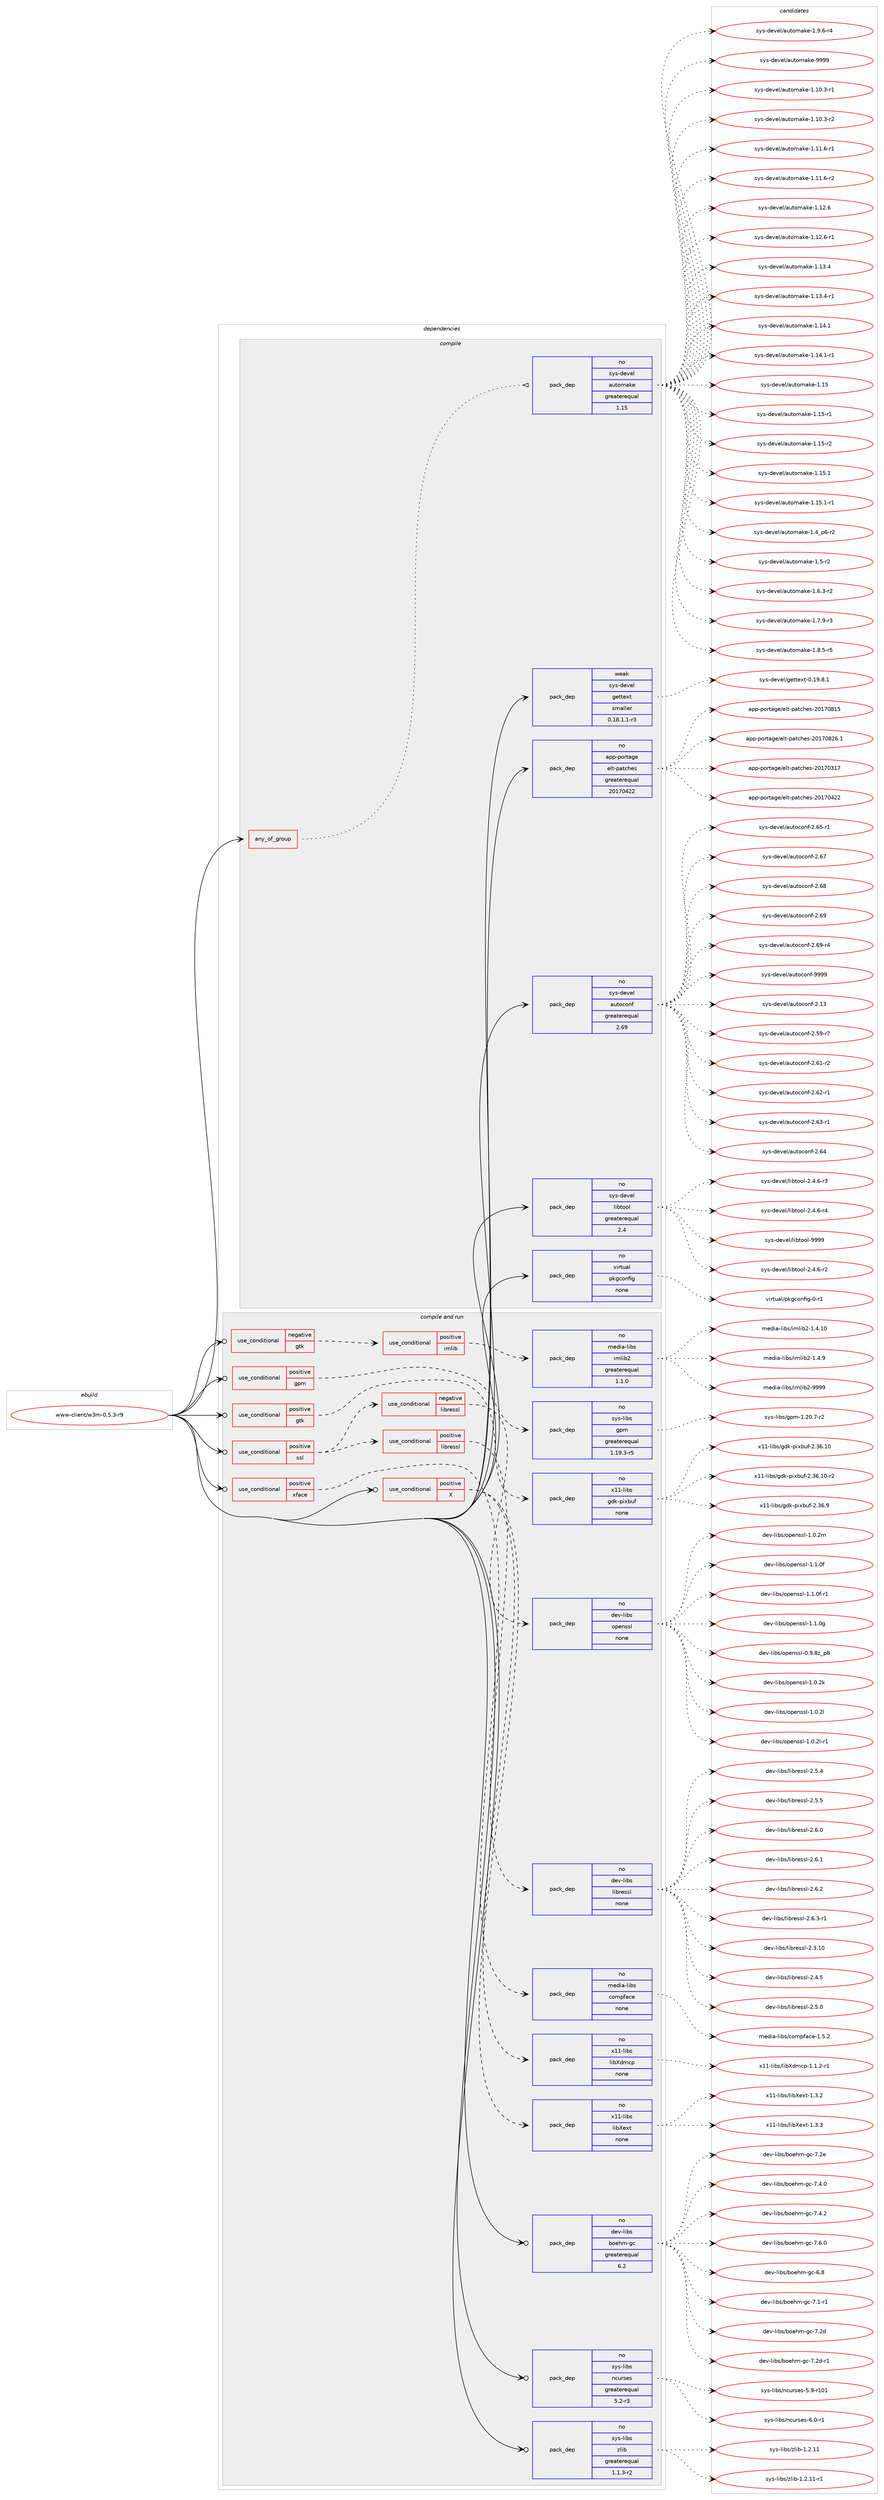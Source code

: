 digraph prolog {

# *************
# Graph options
# *************

newrank=true;
concentrate=true;
compound=true;
graph [rankdir=LR,fontname=Helvetica,fontsize=10,ranksep=1.5];#, ranksep=2.5, nodesep=0.2];
edge  [arrowhead=vee];
node  [fontname=Helvetica,fontsize=10];

# **********
# The ebuild
# **********

subgraph cluster_leftcol {
color=gray;
rank=same;
label=<<i>ebuild</i>>;
id [label="www-client/w3m-0.5.3-r9", color=red, width=4, href="../www-client/w3m-0.5.3-r9.svg"];
}

# ****************
# The dependencies
# ****************

subgraph cluster_midcol {
color=gray;
label=<<i>dependencies</i>>;
subgraph cluster_compile {
fillcolor="#eeeeee";
style=filled;
label=<<i>compile</i>>;
subgraph any8932 {
dependency505288 [label=<<TABLE BORDER="0" CELLBORDER="1" CELLSPACING="0" CELLPADDING="4"><TR><TD CELLPADDING="10">any_of_group</TD></TR></TABLE>>, shape=none, color=red];subgraph pack375780 {
dependency505289 [label=<<TABLE BORDER="0" CELLBORDER="1" CELLSPACING="0" CELLPADDING="4" WIDTH="220"><TR><TD ROWSPAN="6" CELLPADDING="30">pack_dep</TD></TR><TR><TD WIDTH="110">no</TD></TR><TR><TD>sys-devel</TD></TR><TR><TD>automake</TD></TR><TR><TD>greaterequal</TD></TR><TR><TD>1.15</TD></TR></TABLE>>, shape=none, color=blue];
}
dependency505288:e -> dependency505289:w [weight=20,style="dotted",arrowhead="oinv"];
}
id:e -> dependency505288:w [weight=20,style="solid",arrowhead="vee"];
subgraph pack375781 {
dependency505290 [label=<<TABLE BORDER="0" CELLBORDER="1" CELLSPACING="0" CELLPADDING="4" WIDTH="220"><TR><TD ROWSPAN="6" CELLPADDING="30">pack_dep</TD></TR><TR><TD WIDTH="110">no</TD></TR><TR><TD>app-portage</TD></TR><TR><TD>elt-patches</TD></TR><TR><TD>greaterequal</TD></TR><TR><TD>20170422</TD></TR></TABLE>>, shape=none, color=blue];
}
id:e -> dependency505290:w [weight=20,style="solid",arrowhead="vee"];
subgraph pack375782 {
dependency505291 [label=<<TABLE BORDER="0" CELLBORDER="1" CELLSPACING="0" CELLPADDING="4" WIDTH="220"><TR><TD ROWSPAN="6" CELLPADDING="30">pack_dep</TD></TR><TR><TD WIDTH="110">no</TD></TR><TR><TD>sys-devel</TD></TR><TR><TD>autoconf</TD></TR><TR><TD>greaterequal</TD></TR><TR><TD>2.69</TD></TR></TABLE>>, shape=none, color=blue];
}
id:e -> dependency505291:w [weight=20,style="solid",arrowhead="vee"];
subgraph pack375783 {
dependency505292 [label=<<TABLE BORDER="0" CELLBORDER="1" CELLSPACING="0" CELLPADDING="4" WIDTH="220"><TR><TD ROWSPAN="6" CELLPADDING="30">pack_dep</TD></TR><TR><TD WIDTH="110">no</TD></TR><TR><TD>sys-devel</TD></TR><TR><TD>libtool</TD></TR><TR><TD>greaterequal</TD></TR><TR><TD>2.4</TD></TR></TABLE>>, shape=none, color=blue];
}
id:e -> dependency505292:w [weight=20,style="solid",arrowhead="vee"];
subgraph pack375784 {
dependency505293 [label=<<TABLE BORDER="0" CELLBORDER="1" CELLSPACING="0" CELLPADDING="4" WIDTH="220"><TR><TD ROWSPAN="6" CELLPADDING="30">pack_dep</TD></TR><TR><TD WIDTH="110">no</TD></TR><TR><TD>virtual</TD></TR><TR><TD>pkgconfig</TD></TR><TR><TD>none</TD></TR><TR><TD></TD></TR></TABLE>>, shape=none, color=blue];
}
id:e -> dependency505293:w [weight=20,style="solid",arrowhead="vee"];
subgraph pack375785 {
dependency505294 [label=<<TABLE BORDER="0" CELLBORDER="1" CELLSPACING="0" CELLPADDING="4" WIDTH="220"><TR><TD ROWSPAN="6" CELLPADDING="30">pack_dep</TD></TR><TR><TD WIDTH="110">weak</TD></TR><TR><TD>sys-devel</TD></TR><TR><TD>gettext</TD></TR><TR><TD>smaller</TD></TR><TR><TD>0.18.1.1-r3</TD></TR></TABLE>>, shape=none, color=blue];
}
id:e -> dependency505294:w [weight=20,style="solid",arrowhead="vee"];
}
subgraph cluster_compileandrun {
fillcolor="#eeeeee";
style=filled;
label=<<i>compile and run</i>>;
subgraph cond120241 {
dependency505295 [label=<<TABLE BORDER="0" CELLBORDER="1" CELLSPACING="0" CELLPADDING="4"><TR><TD ROWSPAN="3" CELLPADDING="10">use_conditional</TD></TR><TR><TD>negative</TD></TR><TR><TD>gtk</TD></TR></TABLE>>, shape=none, color=red];
subgraph cond120242 {
dependency505296 [label=<<TABLE BORDER="0" CELLBORDER="1" CELLSPACING="0" CELLPADDING="4"><TR><TD ROWSPAN="3" CELLPADDING="10">use_conditional</TD></TR><TR><TD>positive</TD></TR><TR><TD>imlib</TD></TR></TABLE>>, shape=none, color=red];
subgraph pack375786 {
dependency505297 [label=<<TABLE BORDER="0" CELLBORDER="1" CELLSPACING="0" CELLPADDING="4" WIDTH="220"><TR><TD ROWSPAN="6" CELLPADDING="30">pack_dep</TD></TR><TR><TD WIDTH="110">no</TD></TR><TR><TD>media-libs</TD></TR><TR><TD>imlib2</TD></TR><TR><TD>greaterequal</TD></TR><TR><TD>1.1.0</TD></TR></TABLE>>, shape=none, color=blue];
}
dependency505296:e -> dependency505297:w [weight=20,style="dashed",arrowhead="vee"];
}
dependency505295:e -> dependency505296:w [weight=20,style="dashed",arrowhead="vee"];
}
id:e -> dependency505295:w [weight=20,style="solid",arrowhead="odotvee"];
subgraph cond120243 {
dependency505298 [label=<<TABLE BORDER="0" CELLBORDER="1" CELLSPACING="0" CELLPADDING="4"><TR><TD ROWSPAN="3" CELLPADDING="10">use_conditional</TD></TR><TR><TD>positive</TD></TR><TR><TD>X</TD></TR></TABLE>>, shape=none, color=red];
subgraph pack375787 {
dependency505299 [label=<<TABLE BORDER="0" CELLBORDER="1" CELLSPACING="0" CELLPADDING="4" WIDTH="220"><TR><TD ROWSPAN="6" CELLPADDING="30">pack_dep</TD></TR><TR><TD WIDTH="110">no</TD></TR><TR><TD>x11-libs</TD></TR><TR><TD>libXext</TD></TR><TR><TD>none</TD></TR><TR><TD></TD></TR></TABLE>>, shape=none, color=blue];
}
dependency505298:e -> dependency505299:w [weight=20,style="dashed",arrowhead="vee"];
subgraph pack375788 {
dependency505300 [label=<<TABLE BORDER="0" CELLBORDER="1" CELLSPACING="0" CELLPADDING="4" WIDTH="220"><TR><TD ROWSPAN="6" CELLPADDING="30">pack_dep</TD></TR><TR><TD WIDTH="110">no</TD></TR><TR><TD>x11-libs</TD></TR><TR><TD>libXdmcp</TD></TR><TR><TD>none</TD></TR><TR><TD></TD></TR></TABLE>>, shape=none, color=blue];
}
dependency505298:e -> dependency505300:w [weight=20,style="dashed",arrowhead="vee"];
}
id:e -> dependency505298:w [weight=20,style="solid",arrowhead="odotvee"];
subgraph cond120244 {
dependency505301 [label=<<TABLE BORDER="0" CELLBORDER="1" CELLSPACING="0" CELLPADDING="4"><TR><TD ROWSPAN="3" CELLPADDING="10">use_conditional</TD></TR><TR><TD>positive</TD></TR><TR><TD>gpm</TD></TR></TABLE>>, shape=none, color=red];
subgraph pack375789 {
dependency505302 [label=<<TABLE BORDER="0" CELLBORDER="1" CELLSPACING="0" CELLPADDING="4" WIDTH="220"><TR><TD ROWSPAN="6" CELLPADDING="30">pack_dep</TD></TR><TR><TD WIDTH="110">no</TD></TR><TR><TD>sys-libs</TD></TR><TR><TD>gpm</TD></TR><TR><TD>greaterequal</TD></TR><TR><TD>1.19.3-r5</TD></TR></TABLE>>, shape=none, color=blue];
}
dependency505301:e -> dependency505302:w [weight=20,style="dashed",arrowhead="vee"];
}
id:e -> dependency505301:w [weight=20,style="solid",arrowhead="odotvee"];
subgraph cond120245 {
dependency505303 [label=<<TABLE BORDER="0" CELLBORDER="1" CELLSPACING="0" CELLPADDING="4"><TR><TD ROWSPAN="3" CELLPADDING="10">use_conditional</TD></TR><TR><TD>positive</TD></TR><TR><TD>gtk</TD></TR></TABLE>>, shape=none, color=red];
subgraph pack375790 {
dependency505304 [label=<<TABLE BORDER="0" CELLBORDER="1" CELLSPACING="0" CELLPADDING="4" WIDTH="220"><TR><TD ROWSPAN="6" CELLPADDING="30">pack_dep</TD></TR><TR><TD WIDTH="110">no</TD></TR><TR><TD>x11-libs</TD></TR><TR><TD>gdk-pixbuf</TD></TR><TR><TD>none</TD></TR><TR><TD></TD></TR></TABLE>>, shape=none, color=blue];
}
dependency505303:e -> dependency505304:w [weight=20,style="dashed",arrowhead="vee"];
}
id:e -> dependency505303:w [weight=20,style="solid",arrowhead="odotvee"];
subgraph cond120246 {
dependency505305 [label=<<TABLE BORDER="0" CELLBORDER="1" CELLSPACING="0" CELLPADDING="4"><TR><TD ROWSPAN="3" CELLPADDING="10">use_conditional</TD></TR><TR><TD>positive</TD></TR><TR><TD>ssl</TD></TR></TABLE>>, shape=none, color=red];
subgraph cond120247 {
dependency505306 [label=<<TABLE BORDER="0" CELLBORDER="1" CELLSPACING="0" CELLPADDING="4"><TR><TD ROWSPAN="3" CELLPADDING="10">use_conditional</TD></TR><TR><TD>negative</TD></TR><TR><TD>libressl</TD></TR></TABLE>>, shape=none, color=red];
subgraph pack375791 {
dependency505307 [label=<<TABLE BORDER="0" CELLBORDER="1" CELLSPACING="0" CELLPADDING="4" WIDTH="220"><TR><TD ROWSPAN="6" CELLPADDING="30">pack_dep</TD></TR><TR><TD WIDTH="110">no</TD></TR><TR><TD>dev-libs</TD></TR><TR><TD>openssl</TD></TR><TR><TD>none</TD></TR><TR><TD></TD></TR></TABLE>>, shape=none, color=blue];
}
dependency505306:e -> dependency505307:w [weight=20,style="dashed",arrowhead="vee"];
}
dependency505305:e -> dependency505306:w [weight=20,style="dashed",arrowhead="vee"];
subgraph cond120248 {
dependency505308 [label=<<TABLE BORDER="0" CELLBORDER="1" CELLSPACING="0" CELLPADDING="4"><TR><TD ROWSPAN="3" CELLPADDING="10">use_conditional</TD></TR><TR><TD>positive</TD></TR><TR><TD>libressl</TD></TR></TABLE>>, shape=none, color=red];
subgraph pack375792 {
dependency505309 [label=<<TABLE BORDER="0" CELLBORDER="1" CELLSPACING="0" CELLPADDING="4" WIDTH="220"><TR><TD ROWSPAN="6" CELLPADDING="30">pack_dep</TD></TR><TR><TD WIDTH="110">no</TD></TR><TR><TD>dev-libs</TD></TR><TR><TD>libressl</TD></TR><TR><TD>none</TD></TR><TR><TD></TD></TR></TABLE>>, shape=none, color=blue];
}
dependency505308:e -> dependency505309:w [weight=20,style="dashed",arrowhead="vee"];
}
dependency505305:e -> dependency505308:w [weight=20,style="dashed",arrowhead="vee"];
}
id:e -> dependency505305:w [weight=20,style="solid",arrowhead="odotvee"];
subgraph cond120249 {
dependency505310 [label=<<TABLE BORDER="0" CELLBORDER="1" CELLSPACING="0" CELLPADDING="4"><TR><TD ROWSPAN="3" CELLPADDING="10">use_conditional</TD></TR><TR><TD>positive</TD></TR><TR><TD>xface</TD></TR></TABLE>>, shape=none, color=red];
subgraph pack375793 {
dependency505311 [label=<<TABLE BORDER="0" CELLBORDER="1" CELLSPACING="0" CELLPADDING="4" WIDTH="220"><TR><TD ROWSPAN="6" CELLPADDING="30">pack_dep</TD></TR><TR><TD WIDTH="110">no</TD></TR><TR><TD>media-libs</TD></TR><TR><TD>compface</TD></TR><TR><TD>none</TD></TR><TR><TD></TD></TR></TABLE>>, shape=none, color=blue];
}
dependency505310:e -> dependency505311:w [weight=20,style="dashed",arrowhead="vee"];
}
id:e -> dependency505310:w [weight=20,style="solid",arrowhead="odotvee"];
subgraph pack375794 {
dependency505312 [label=<<TABLE BORDER="0" CELLBORDER="1" CELLSPACING="0" CELLPADDING="4" WIDTH="220"><TR><TD ROWSPAN="6" CELLPADDING="30">pack_dep</TD></TR><TR><TD WIDTH="110">no</TD></TR><TR><TD>dev-libs</TD></TR><TR><TD>boehm-gc</TD></TR><TR><TD>greaterequal</TD></TR><TR><TD>6.2</TD></TR></TABLE>>, shape=none, color=blue];
}
id:e -> dependency505312:w [weight=20,style="solid",arrowhead="odotvee"];
subgraph pack375795 {
dependency505313 [label=<<TABLE BORDER="0" CELLBORDER="1" CELLSPACING="0" CELLPADDING="4" WIDTH="220"><TR><TD ROWSPAN="6" CELLPADDING="30">pack_dep</TD></TR><TR><TD WIDTH="110">no</TD></TR><TR><TD>sys-libs</TD></TR><TR><TD>ncurses</TD></TR><TR><TD>greaterequal</TD></TR><TR><TD>5.2-r3</TD></TR></TABLE>>, shape=none, color=blue];
}
id:e -> dependency505313:w [weight=20,style="solid",arrowhead="odotvee"];
subgraph pack375796 {
dependency505314 [label=<<TABLE BORDER="0" CELLBORDER="1" CELLSPACING="0" CELLPADDING="4" WIDTH="220"><TR><TD ROWSPAN="6" CELLPADDING="30">pack_dep</TD></TR><TR><TD WIDTH="110">no</TD></TR><TR><TD>sys-libs</TD></TR><TR><TD>zlib</TD></TR><TR><TD>greaterequal</TD></TR><TR><TD>1.1.3-r2</TD></TR></TABLE>>, shape=none, color=blue];
}
id:e -> dependency505314:w [weight=20,style="solid",arrowhead="odotvee"];
}
subgraph cluster_run {
fillcolor="#eeeeee";
style=filled;
label=<<i>run</i>>;
}
}

# **************
# The candidates
# **************

subgraph cluster_choices {
rank=same;
color=gray;
label=<<i>candidates</i>>;

subgraph choice375780 {
color=black;
nodesep=1;
choice11512111545100101118101108479711711611110997107101454946494846514511449 [label="sys-devel/automake-1.10.3-r1", color=red, width=4,href="../sys-devel/automake-1.10.3-r1.svg"];
choice11512111545100101118101108479711711611110997107101454946494846514511450 [label="sys-devel/automake-1.10.3-r2", color=red, width=4,href="../sys-devel/automake-1.10.3-r2.svg"];
choice11512111545100101118101108479711711611110997107101454946494946544511449 [label="sys-devel/automake-1.11.6-r1", color=red, width=4,href="../sys-devel/automake-1.11.6-r1.svg"];
choice11512111545100101118101108479711711611110997107101454946494946544511450 [label="sys-devel/automake-1.11.6-r2", color=red, width=4,href="../sys-devel/automake-1.11.6-r2.svg"];
choice1151211154510010111810110847971171161111099710710145494649504654 [label="sys-devel/automake-1.12.6", color=red, width=4,href="../sys-devel/automake-1.12.6.svg"];
choice11512111545100101118101108479711711611110997107101454946495046544511449 [label="sys-devel/automake-1.12.6-r1", color=red, width=4,href="../sys-devel/automake-1.12.6-r1.svg"];
choice1151211154510010111810110847971171161111099710710145494649514652 [label="sys-devel/automake-1.13.4", color=red, width=4,href="../sys-devel/automake-1.13.4.svg"];
choice11512111545100101118101108479711711611110997107101454946495146524511449 [label="sys-devel/automake-1.13.4-r1", color=red, width=4,href="../sys-devel/automake-1.13.4-r1.svg"];
choice1151211154510010111810110847971171161111099710710145494649524649 [label="sys-devel/automake-1.14.1", color=red, width=4,href="../sys-devel/automake-1.14.1.svg"];
choice11512111545100101118101108479711711611110997107101454946495246494511449 [label="sys-devel/automake-1.14.1-r1", color=red, width=4,href="../sys-devel/automake-1.14.1-r1.svg"];
choice115121115451001011181011084797117116111109971071014549464953 [label="sys-devel/automake-1.15", color=red, width=4,href="../sys-devel/automake-1.15.svg"];
choice1151211154510010111810110847971171161111099710710145494649534511449 [label="sys-devel/automake-1.15-r1", color=red, width=4,href="../sys-devel/automake-1.15-r1.svg"];
choice1151211154510010111810110847971171161111099710710145494649534511450 [label="sys-devel/automake-1.15-r2", color=red, width=4,href="../sys-devel/automake-1.15-r2.svg"];
choice1151211154510010111810110847971171161111099710710145494649534649 [label="sys-devel/automake-1.15.1", color=red, width=4,href="../sys-devel/automake-1.15.1.svg"];
choice11512111545100101118101108479711711611110997107101454946495346494511449 [label="sys-devel/automake-1.15.1-r1", color=red, width=4,href="../sys-devel/automake-1.15.1-r1.svg"];
choice115121115451001011181011084797117116111109971071014549465295112544511450 [label="sys-devel/automake-1.4_p6-r2", color=red, width=4,href="../sys-devel/automake-1.4_p6-r2.svg"];
choice11512111545100101118101108479711711611110997107101454946534511450 [label="sys-devel/automake-1.5-r2", color=red, width=4,href="../sys-devel/automake-1.5-r2.svg"];
choice115121115451001011181011084797117116111109971071014549465446514511450 [label="sys-devel/automake-1.6.3-r2", color=red, width=4,href="../sys-devel/automake-1.6.3-r2.svg"];
choice115121115451001011181011084797117116111109971071014549465546574511451 [label="sys-devel/automake-1.7.9-r3", color=red, width=4,href="../sys-devel/automake-1.7.9-r3.svg"];
choice115121115451001011181011084797117116111109971071014549465646534511453 [label="sys-devel/automake-1.8.5-r5", color=red, width=4,href="../sys-devel/automake-1.8.5-r5.svg"];
choice115121115451001011181011084797117116111109971071014549465746544511452 [label="sys-devel/automake-1.9.6-r4", color=red, width=4,href="../sys-devel/automake-1.9.6-r4.svg"];
choice115121115451001011181011084797117116111109971071014557575757 [label="sys-devel/automake-9999", color=red, width=4,href="../sys-devel/automake-9999.svg"];
dependency505289:e -> choice11512111545100101118101108479711711611110997107101454946494846514511449:w [style=dotted,weight="100"];
dependency505289:e -> choice11512111545100101118101108479711711611110997107101454946494846514511450:w [style=dotted,weight="100"];
dependency505289:e -> choice11512111545100101118101108479711711611110997107101454946494946544511449:w [style=dotted,weight="100"];
dependency505289:e -> choice11512111545100101118101108479711711611110997107101454946494946544511450:w [style=dotted,weight="100"];
dependency505289:e -> choice1151211154510010111810110847971171161111099710710145494649504654:w [style=dotted,weight="100"];
dependency505289:e -> choice11512111545100101118101108479711711611110997107101454946495046544511449:w [style=dotted,weight="100"];
dependency505289:e -> choice1151211154510010111810110847971171161111099710710145494649514652:w [style=dotted,weight="100"];
dependency505289:e -> choice11512111545100101118101108479711711611110997107101454946495146524511449:w [style=dotted,weight="100"];
dependency505289:e -> choice1151211154510010111810110847971171161111099710710145494649524649:w [style=dotted,weight="100"];
dependency505289:e -> choice11512111545100101118101108479711711611110997107101454946495246494511449:w [style=dotted,weight="100"];
dependency505289:e -> choice115121115451001011181011084797117116111109971071014549464953:w [style=dotted,weight="100"];
dependency505289:e -> choice1151211154510010111810110847971171161111099710710145494649534511449:w [style=dotted,weight="100"];
dependency505289:e -> choice1151211154510010111810110847971171161111099710710145494649534511450:w [style=dotted,weight="100"];
dependency505289:e -> choice1151211154510010111810110847971171161111099710710145494649534649:w [style=dotted,weight="100"];
dependency505289:e -> choice11512111545100101118101108479711711611110997107101454946495346494511449:w [style=dotted,weight="100"];
dependency505289:e -> choice115121115451001011181011084797117116111109971071014549465295112544511450:w [style=dotted,weight="100"];
dependency505289:e -> choice11512111545100101118101108479711711611110997107101454946534511450:w [style=dotted,weight="100"];
dependency505289:e -> choice115121115451001011181011084797117116111109971071014549465446514511450:w [style=dotted,weight="100"];
dependency505289:e -> choice115121115451001011181011084797117116111109971071014549465546574511451:w [style=dotted,weight="100"];
dependency505289:e -> choice115121115451001011181011084797117116111109971071014549465646534511453:w [style=dotted,weight="100"];
dependency505289:e -> choice115121115451001011181011084797117116111109971071014549465746544511452:w [style=dotted,weight="100"];
dependency505289:e -> choice115121115451001011181011084797117116111109971071014557575757:w [style=dotted,weight="100"];
}
subgraph choice375781 {
color=black;
nodesep=1;
choice97112112451121111141169710310147101108116451129711699104101115455048495548514955 [label="app-portage/elt-patches-20170317", color=red, width=4,href="../app-portage/elt-patches-20170317.svg"];
choice97112112451121111141169710310147101108116451129711699104101115455048495548525050 [label="app-portage/elt-patches-20170422", color=red, width=4,href="../app-portage/elt-patches-20170422.svg"];
choice97112112451121111141169710310147101108116451129711699104101115455048495548564953 [label="app-portage/elt-patches-20170815", color=red, width=4,href="../app-portage/elt-patches-20170815.svg"];
choice971121124511211111411697103101471011081164511297116991041011154550484955485650544649 [label="app-portage/elt-patches-20170826.1", color=red, width=4,href="../app-portage/elt-patches-20170826.1.svg"];
dependency505290:e -> choice97112112451121111141169710310147101108116451129711699104101115455048495548514955:w [style=dotted,weight="100"];
dependency505290:e -> choice97112112451121111141169710310147101108116451129711699104101115455048495548525050:w [style=dotted,weight="100"];
dependency505290:e -> choice97112112451121111141169710310147101108116451129711699104101115455048495548564953:w [style=dotted,weight="100"];
dependency505290:e -> choice971121124511211111411697103101471011081164511297116991041011154550484955485650544649:w [style=dotted,weight="100"];
}
subgraph choice375782 {
color=black;
nodesep=1;
choice115121115451001011181011084797117116111991111101024550464951 [label="sys-devel/autoconf-2.13", color=red, width=4,href="../sys-devel/autoconf-2.13.svg"];
choice1151211154510010111810110847971171161119911111010245504653574511455 [label="sys-devel/autoconf-2.59-r7", color=red, width=4,href="../sys-devel/autoconf-2.59-r7.svg"];
choice1151211154510010111810110847971171161119911111010245504654494511450 [label="sys-devel/autoconf-2.61-r2", color=red, width=4,href="../sys-devel/autoconf-2.61-r2.svg"];
choice1151211154510010111810110847971171161119911111010245504654504511449 [label="sys-devel/autoconf-2.62-r1", color=red, width=4,href="../sys-devel/autoconf-2.62-r1.svg"];
choice1151211154510010111810110847971171161119911111010245504654514511449 [label="sys-devel/autoconf-2.63-r1", color=red, width=4,href="../sys-devel/autoconf-2.63-r1.svg"];
choice115121115451001011181011084797117116111991111101024550465452 [label="sys-devel/autoconf-2.64", color=red, width=4,href="../sys-devel/autoconf-2.64.svg"];
choice1151211154510010111810110847971171161119911111010245504654534511449 [label="sys-devel/autoconf-2.65-r1", color=red, width=4,href="../sys-devel/autoconf-2.65-r1.svg"];
choice115121115451001011181011084797117116111991111101024550465455 [label="sys-devel/autoconf-2.67", color=red, width=4,href="../sys-devel/autoconf-2.67.svg"];
choice115121115451001011181011084797117116111991111101024550465456 [label="sys-devel/autoconf-2.68", color=red, width=4,href="../sys-devel/autoconf-2.68.svg"];
choice115121115451001011181011084797117116111991111101024550465457 [label="sys-devel/autoconf-2.69", color=red, width=4,href="../sys-devel/autoconf-2.69.svg"];
choice1151211154510010111810110847971171161119911111010245504654574511452 [label="sys-devel/autoconf-2.69-r4", color=red, width=4,href="../sys-devel/autoconf-2.69-r4.svg"];
choice115121115451001011181011084797117116111991111101024557575757 [label="sys-devel/autoconf-9999", color=red, width=4,href="../sys-devel/autoconf-9999.svg"];
dependency505291:e -> choice115121115451001011181011084797117116111991111101024550464951:w [style=dotted,weight="100"];
dependency505291:e -> choice1151211154510010111810110847971171161119911111010245504653574511455:w [style=dotted,weight="100"];
dependency505291:e -> choice1151211154510010111810110847971171161119911111010245504654494511450:w [style=dotted,weight="100"];
dependency505291:e -> choice1151211154510010111810110847971171161119911111010245504654504511449:w [style=dotted,weight="100"];
dependency505291:e -> choice1151211154510010111810110847971171161119911111010245504654514511449:w [style=dotted,weight="100"];
dependency505291:e -> choice115121115451001011181011084797117116111991111101024550465452:w [style=dotted,weight="100"];
dependency505291:e -> choice1151211154510010111810110847971171161119911111010245504654534511449:w [style=dotted,weight="100"];
dependency505291:e -> choice115121115451001011181011084797117116111991111101024550465455:w [style=dotted,weight="100"];
dependency505291:e -> choice115121115451001011181011084797117116111991111101024550465456:w [style=dotted,weight="100"];
dependency505291:e -> choice115121115451001011181011084797117116111991111101024550465457:w [style=dotted,weight="100"];
dependency505291:e -> choice1151211154510010111810110847971171161119911111010245504654574511452:w [style=dotted,weight="100"];
dependency505291:e -> choice115121115451001011181011084797117116111991111101024557575757:w [style=dotted,weight="100"];
}
subgraph choice375783 {
color=black;
nodesep=1;
choice1151211154510010111810110847108105981161111111084550465246544511450 [label="sys-devel/libtool-2.4.6-r2", color=red, width=4,href="../sys-devel/libtool-2.4.6-r2.svg"];
choice1151211154510010111810110847108105981161111111084550465246544511451 [label="sys-devel/libtool-2.4.6-r3", color=red, width=4,href="../sys-devel/libtool-2.4.6-r3.svg"];
choice1151211154510010111810110847108105981161111111084550465246544511452 [label="sys-devel/libtool-2.4.6-r4", color=red, width=4,href="../sys-devel/libtool-2.4.6-r4.svg"];
choice1151211154510010111810110847108105981161111111084557575757 [label="sys-devel/libtool-9999", color=red, width=4,href="../sys-devel/libtool-9999.svg"];
dependency505292:e -> choice1151211154510010111810110847108105981161111111084550465246544511450:w [style=dotted,weight="100"];
dependency505292:e -> choice1151211154510010111810110847108105981161111111084550465246544511451:w [style=dotted,weight="100"];
dependency505292:e -> choice1151211154510010111810110847108105981161111111084550465246544511452:w [style=dotted,weight="100"];
dependency505292:e -> choice1151211154510010111810110847108105981161111111084557575757:w [style=dotted,weight="100"];
}
subgraph choice375784 {
color=black;
nodesep=1;
choice11810511411611797108471121071039911111010210510345484511449 [label="virtual/pkgconfig-0-r1", color=red, width=4,href="../virtual/pkgconfig-0-r1.svg"];
dependency505293:e -> choice11810511411611797108471121071039911111010210510345484511449:w [style=dotted,weight="100"];
}
subgraph choice375785 {
color=black;
nodesep=1;
choice1151211154510010111810110847103101116116101120116454846495746564649 [label="sys-devel/gettext-0.19.8.1", color=red, width=4,href="../sys-devel/gettext-0.19.8.1.svg"];
dependency505294:e -> choice1151211154510010111810110847103101116116101120116454846495746564649:w [style=dotted,weight="100"];
}
subgraph choice375786 {
color=black;
nodesep=1;
choice10910110010597451081059811547105109108105985045494652464948 [label="media-libs/imlib2-1.4.10", color=red, width=4,href="../media-libs/imlib2-1.4.10.svg"];
choice109101100105974510810598115471051091081059850454946524657 [label="media-libs/imlib2-1.4.9", color=red, width=4,href="../media-libs/imlib2-1.4.9.svg"];
choice1091011001059745108105981154710510910810598504557575757 [label="media-libs/imlib2-9999", color=red, width=4,href="../media-libs/imlib2-9999.svg"];
dependency505297:e -> choice10910110010597451081059811547105109108105985045494652464948:w [style=dotted,weight="100"];
dependency505297:e -> choice109101100105974510810598115471051091081059850454946524657:w [style=dotted,weight="100"];
dependency505297:e -> choice1091011001059745108105981154710510910810598504557575757:w [style=dotted,weight="100"];
}
subgraph choice375787 {
color=black;
nodesep=1;
choice12049494510810598115471081059888101120116454946514650 [label="x11-libs/libXext-1.3.2", color=red, width=4,href="../x11-libs/libXext-1.3.2.svg"];
choice12049494510810598115471081059888101120116454946514651 [label="x11-libs/libXext-1.3.3", color=red, width=4,href="../x11-libs/libXext-1.3.3.svg"];
dependency505299:e -> choice12049494510810598115471081059888101120116454946514650:w [style=dotted,weight="100"];
dependency505299:e -> choice12049494510810598115471081059888101120116454946514651:w [style=dotted,weight="100"];
}
subgraph choice375788 {
color=black;
nodesep=1;
choice12049494510810598115471081059888100109991124549464946504511449 [label="x11-libs/libXdmcp-1.1.2-r1", color=red, width=4,href="../x11-libs/libXdmcp-1.1.2-r1.svg"];
dependency505300:e -> choice12049494510810598115471081059888100109991124549464946504511449:w [style=dotted,weight="100"];
}
subgraph choice375789 {
color=black;
nodesep=1;
choice115121115451081059811547103112109454946504846554511450 [label="sys-libs/gpm-1.20.7-r2", color=red, width=4,href="../sys-libs/gpm-1.20.7-r2.svg"];
dependency505302:e -> choice115121115451081059811547103112109454946504846554511450:w [style=dotted,weight="100"];
}
subgraph choice375790 {
color=black;
nodesep=1;
choice120494945108105981154710310010745112105120981171024550465154464948 [label="x11-libs/gdk-pixbuf-2.36.10", color=red, width=4,href="../x11-libs/gdk-pixbuf-2.36.10.svg"];
choice1204949451081059811547103100107451121051209811710245504651544649484511450 [label="x11-libs/gdk-pixbuf-2.36.10-r2", color=red, width=4,href="../x11-libs/gdk-pixbuf-2.36.10-r2.svg"];
choice1204949451081059811547103100107451121051209811710245504651544657 [label="x11-libs/gdk-pixbuf-2.36.9", color=red, width=4,href="../x11-libs/gdk-pixbuf-2.36.9.svg"];
dependency505304:e -> choice120494945108105981154710310010745112105120981171024550465154464948:w [style=dotted,weight="100"];
dependency505304:e -> choice1204949451081059811547103100107451121051209811710245504651544649484511450:w [style=dotted,weight="100"];
dependency505304:e -> choice1204949451081059811547103100107451121051209811710245504651544657:w [style=dotted,weight="100"];
}
subgraph choice375791 {
color=black;
nodesep=1;
choice1001011184510810598115471111121011101151151084548465746561229511256 [label="dev-libs/openssl-0.9.8z_p8", color=red, width=4,href="../dev-libs/openssl-0.9.8z_p8.svg"];
choice100101118451081059811547111112101110115115108454946484650107 [label="dev-libs/openssl-1.0.2k", color=red, width=4,href="../dev-libs/openssl-1.0.2k.svg"];
choice100101118451081059811547111112101110115115108454946484650108 [label="dev-libs/openssl-1.0.2l", color=red, width=4,href="../dev-libs/openssl-1.0.2l.svg"];
choice1001011184510810598115471111121011101151151084549464846501084511449 [label="dev-libs/openssl-1.0.2l-r1", color=red, width=4,href="../dev-libs/openssl-1.0.2l-r1.svg"];
choice100101118451081059811547111112101110115115108454946484650109 [label="dev-libs/openssl-1.0.2m", color=red, width=4,href="../dev-libs/openssl-1.0.2m.svg"];
choice100101118451081059811547111112101110115115108454946494648102 [label="dev-libs/openssl-1.1.0f", color=red, width=4,href="../dev-libs/openssl-1.1.0f.svg"];
choice1001011184510810598115471111121011101151151084549464946481024511449 [label="dev-libs/openssl-1.1.0f-r1", color=red, width=4,href="../dev-libs/openssl-1.1.0f-r1.svg"];
choice100101118451081059811547111112101110115115108454946494648103 [label="dev-libs/openssl-1.1.0g", color=red, width=4,href="../dev-libs/openssl-1.1.0g.svg"];
dependency505307:e -> choice1001011184510810598115471111121011101151151084548465746561229511256:w [style=dotted,weight="100"];
dependency505307:e -> choice100101118451081059811547111112101110115115108454946484650107:w [style=dotted,weight="100"];
dependency505307:e -> choice100101118451081059811547111112101110115115108454946484650108:w [style=dotted,weight="100"];
dependency505307:e -> choice1001011184510810598115471111121011101151151084549464846501084511449:w [style=dotted,weight="100"];
dependency505307:e -> choice100101118451081059811547111112101110115115108454946484650109:w [style=dotted,weight="100"];
dependency505307:e -> choice100101118451081059811547111112101110115115108454946494648102:w [style=dotted,weight="100"];
dependency505307:e -> choice1001011184510810598115471111121011101151151084549464946481024511449:w [style=dotted,weight="100"];
dependency505307:e -> choice100101118451081059811547111112101110115115108454946494648103:w [style=dotted,weight="100"];
}
subgraph choice375792 {
color=black;
nodesep=1;
choice1001011184510810598115471081059811410111511510845504651464948 [label="dev-libs/libressl-2.3.10", color=red, width=4,href="../dev-libs/libressl-2.3.10.svg"];
choice10010111845108105981154710810598114101115115108455046524653 [label="dev-libs/libressl-2.4.5", color=red, width=4,href="../dev-libs/libressl-2.4.5.svg"];
choice10010111845108105981154710810598114101115115108455046534648 [label="dev-libs/libressl-2.5.0", color=red, width=4,href="../dev-libs/libressl-2.5.0.svg"];
choice10010111845108105981154710810598114101115115108455046534652 [label="dev-libs/libressl-2.5.4", color=red, width=4,href="../dev-libs/libressl-2.5.4.svg"];
choice10010111845108105981154710810598114101115115108455046534653 [label="dev-libs/libressl-2.5.5", color=red, width=4,href="../dev-libs/libressl-2.5.5.svg"];
choice10010111845108105981154710810598114101115115108455046544648 [label="dev-libs/libressl-2.6.0", color=red, width=4,href="../dev-libs/libressl-2.6.0.svg"];
choice10010111845108105981154710810598114101115115108455046544649 [label="dev-libs/libressl-2.6.1", color=red, width=4,href="../dev-libs/libressl-2.6.1.svg"];
choice10010111845108105981154710810598114101115115108455046544650 [label="dev-libs/libressl-2.6.2", color=red, width=4,href="../dev-libs/libressl-2.6.2.svg"];
choice100101118451081059811547108105981141011151151084550465446514511449 [label="dev-libs/libressl-2.6.3-r1", color=red, width=4,href="../dev-libs/libressl-2.6.3-r1.svg"];
dependency505309:e -> choice1001011184510810598115471081059811410111511510845504651464948:w [style=dotted,weight="100"];
dependency505309:e -> choice10010111845108105981154710810598114101115115108455046524653:w [style=dotted,weight="100"];
dependency505309:e -> choice10010111845108105981154710810598114101115115108455046534648:w [style=dotted,weight="100"];
dependency505309:e -> choice10010111845108105981154710810598114101115115108455046534652:w [style=dotted,weight="100"];
dependency505309:e -> choice10010111845108105981154710810598114101115115108455046534653:w [style=dotted,weight="100"];
dependency505309:e -> choice10010111845108105981154710810598114101115115108455046544648:w [style=dotted,weight="100"];
dependency505309:e -> choice10010111845108105981154710810598114101115115108455046544649:w [style=dotted,weight="100"];
dependency505309:e -> choice10010111845108105981154710810598114101115115108455046544650:w [style=dotted,weight="100"];
dependency505309:e -> choice100101118451081059811547108105981141011151151084550465446514511449:w [style=dotted,weight="100"];
}
subgraph choice375793 {
color=black;
nodesep=1;
choice10910110010597451081059811547991111091121029799101454946534650 [label="media-libs/compface-1.5.2", color=red, width=4,href="../media-libs/compface-1.5.2.svg"];
dependency505311:e -> choice10910110010597451081059811547991111091121029799101454946534650:w [style=dotted,weight="100"];
}
subgraph choice375794 {
color=black;
nodesep=1;
choice10010111845108105981154798111101104109451039945544656 [label="dev-libs/boehm-gc-6.8", color=red, width=4,href="../dev-libs/boehm-gc-6.8.svg"];
choice100101118451081059811547981111011041094510399455546494511449 [label="dev-libs/boehm-gc-7.1-r1", color=red, width=4,href="../dev-libs/boehm-gc-7.1-r1.svg"];
choice10010111845108105981154798111101104109451039945554650100 [label="dev-libs/boehm-gc-7.2d", color=red, width=4,href="../dev-libs/boehm-gc-7.2d.svg"];
choice100101118451081059811547981111011041094510399455546501004511449 [label="dev-libs/boehm-gc-7.2d-r1", color=red, width=4,href="../dev-libs/boehm-gc-7.2d-r1.svg"];
choice10010111845108105981154798111101104109451039945554650101 [label="dev-libs/boehm-gc-7.2e", color=red, width=4,href="../dev-libs/boehm-gc-7.2e.svg"];
choice100101118451081059811547981111011041094510399455546524648 [label="dev-libs/boehm-gc-7.4.0", color=red, width=4,href="../dev-libs/boehm-gc-7.4.0.svg"];
choice100101118451081059811547981111011041094510399455546524650 [label="dev-libs/boehm-gc-7.4.2", color=red, width=4,href="../dev-libs/boehm-gc-7.4.2.svg"];
choice100101118451081059811547981111011041094510399455546544648 [label="dev-libs/boehm-gc-7.6.0", color=red, width=4,href="../dev-libs/boehm-gc-7.6.0.svg"];
dependency505312:e -> choice10010111845108105981154798111101104109451039945544656:w [style=dotted,weight="100"];
dependency505312:e -> choice100101118451081059811547981111011041094510399455546494511449:w [style=dotted,weight="100"];
dependency505312:e -> choice10010111845108105981154798111101104109451039945554650100:w [style=dotted,weight="100"];
dependency505312:e -> choice100101118451081059811547981111011041094510399455546501004511449:w [style=dotted,weight="100"];
dependency505312:e -> choice10010111845108105981154798111101104109451039945554650101:w [style=dotted,weight="100"];
dependency505312:e -> choice100101118451081059811547981111011041094510399455546524648:w [style=dotted,weight="100"];
dependency505312:e -> choice100101118451081059811547981111011041094510399455546524650:w [style=dotted,weight="100"];
dependency505312:e -> choice100101118451081059811547981111011041094510399455546544648:w [style=dotted,weight="100"];
}
subgraph choice375795 {
color=black;
nodesep=1;
choice115121115451081059811547110991171141151011154553465745114494849 [label="sys-libs/ncurses-5.9-r101", color=red, width=4,href="../sys-libs/ncurses-5.9-r101.svg"];
choice11512111545108105981154711099117114115101115455446484511449 [label="sys-libs/ncurses-6.0-r1", color=red, width=4,href="../sys-libs/ncurses-6.0-r1.svg"];
dependency505313:e -> choice115121115451081059811547110991171141151011154553465745114494849:w [style=dotted,weight="100"];
dependency505313:e -> choice11512111545108105981154711099117114115101115455446484511449:w [style=dotted,weight="100"];
}
subgraph choice375796 {
color=black;
nodesep=1;
choice1151211154510810598115471221081059845494650464949 [label="sys-libs/zlib-1.2.11", color=red, width=4,href="../sys-libs/zlib-1.2.11.svg"];
choice11512111545108105981154712210810598454946504649494511449 [label="sys-libs/zlib-1.2.11-r1", color=red, width=4,href="../sys-libs/zlib-1.2.11-r1.svg"];
dependency505314:e -> choice1151211154510810598115471221081059845494650464949:w [style=dotted,weight="100"];
dependency505314:e -> choice11512111545108105981154712210810598454946504649494511449:w [style=dotted,weight="100"];
}
}

}
